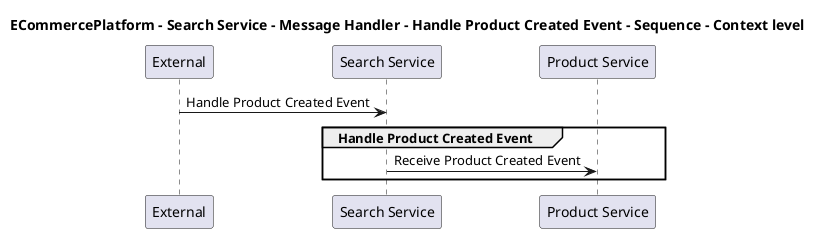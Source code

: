 @startuml

title ECommercePlatform - Search Service - Message Handler - Handle Product Created Event - Sequence - Context level

participant "External" as C4InterFlow.SoftwareSystems.ExternalSystem
participant "Search Service" as ECommercePlatform.SoftwareSystems.SearchService
participant "Product Service" as ECommercePlatform.SoftwareSystems.ProductService

C4InterFlow.SoftwareSystems.ExternalSystem -> ECommercePlatform.SoftwareSystems.SearchService : Handle Product Created Event
group Handle Product Created Event
ECommercePlatform.SoftwareSystems.SearchService -> ECommercePlatform.SoftwareSystems.ProductService : Receive Product Created Event
end


@enduml
